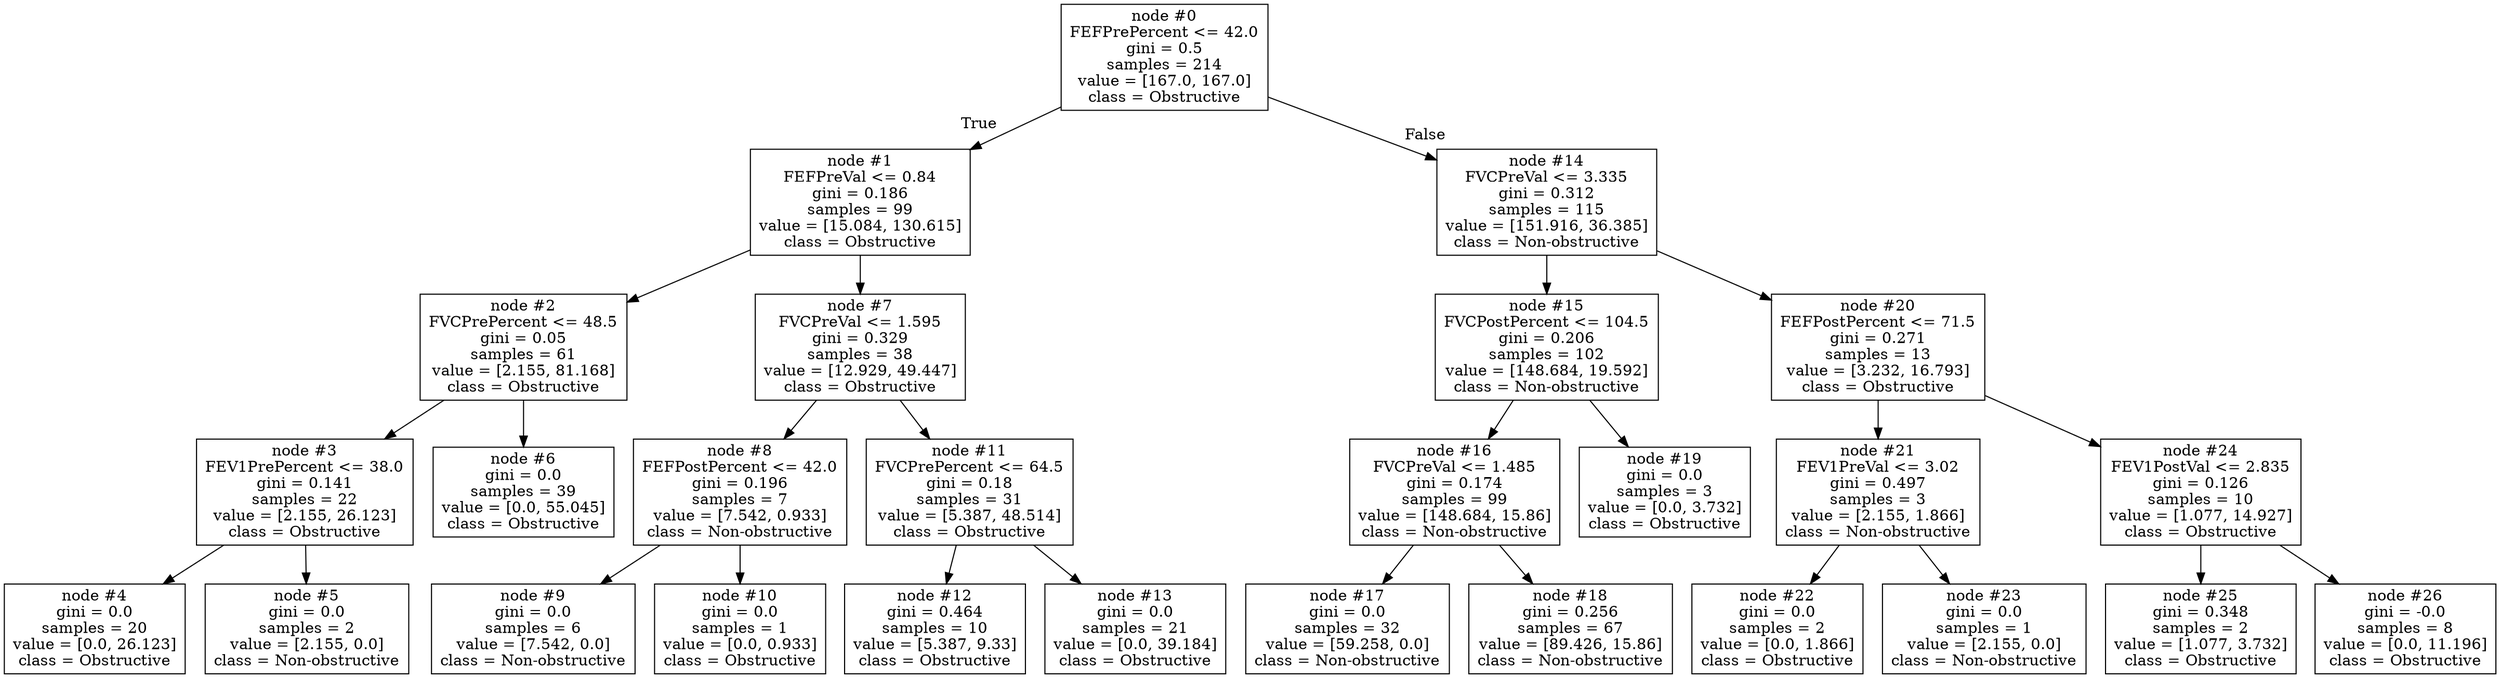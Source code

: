 digraph Tree {
node [shape=box] ;
0 [label="node #0\nFEFPrePercent <= 42.0\ngini = 0.5\nsamples = 214\nvalue = [167.0, 167.0]\nclass = Obstructive"] ;
1 [label="node #1\nFEFPreVal <= 0.84\ngini = 0.186\nsamples = 99\nvalue = [15.084, 130.615]\nclass = Obstructive"] ;
0 -> 1 [labeldistance=2.5, labelangle=45, headlabel="True"] ;
2 [label="node #2\nFVCPrePercent <= 48.5\ngini = 0.05\nsamples = 61\nvalue = [2.155, 81.168]\nclass = Obstructive"] ;
1 -> 2 ;
3 [label="node #3\nFEV1PrePercent <= 38.0\ngini = 0.141\nsamples = 22\nvalue = [2.155, 26.123]\nclass = Obstructive"] ;
2 -> 3 ;
4 [label="node #4\ngini = 0.0\nsamples = 20\nvalue = [0.0, 26.123]\nclass = Obstructive"] ;
3 -> 4 ;
5 [label="node #5\ngini = 0.0\nsamples = 2\nvalue = [2.155, 0.0]\nclass = Non-obstructive"] ;
3 -> 5 ;
6 [label="node #6\ngini = 0.0\nsamples = 39\nvalue = [0.0, 55.045]\nclass = Obstructive"] ;
2 -> 6 ;
7 [label="node #7\nFVCPreVal <= 1.595\ngini = 0.329\nsamples = 38\nvalue = [12.929, 49.447]\nclass = Obstructive"] ;
1 -> 7 ;
8 [label="node #8\nFEFPostPercent <= 42.0\ngini = 0.196\nsamples = 7\nvalue = [7.542, 0.933]\nclass = Non-obstructive"] ;
7 -> 8 ;
9 [label="node #9\ngini = 0.0\nsamples = 6\nvalue = [7.542, 0.0]\nclass = Non-obstructive"] ;
8 -> 9 ;
10 [label="node #10\ngini = 0.0\nsamples = 1\nvalue = [0.0, 0.933]\nclass = Obstructive"] ;
8 -> 10 ;
11 [label="node #11\nFVCPrePercent <= 64.5\ngini = 0.18\nsamples = 31\nvalue = [5.387, 48.514]\nclass = Obstructive"] ;
7 -> 11 ;
12 [label="node #12\ngini = 0.464\nsamples = 10\nvalue = [5.387, 9.33]\nclass = Obstructive"] ;
11 -> 12 ;
13 [label="node #13\ngini = 0.0\nsamples = 21\nvalue = [0.0, 39.184]\nclass = Obstructive"] ;
11 -> 13 ;
14 [label="node #14\nFVCPreVal <= 3.335\ngini = 0.312\nsamples = 115\nvalue = [151.916, 36.385]\nclass = Non-obstructive"] ;
0 -> 14 [labeldistance=2.5, labelangle=-45, headlabel="False"] ;
15 [label="node #15\nFVCPostPercent <= 104.5\ngini = 0.206\nsamples = 102\nvalue = [148.684, 19.592]\nclass = Non-obstructive"] ;
14 -> 15 ;
16 [label="node #16\nFVCPreVal <= 1.485\ngini = 0.174\nsamples = 99\nvalue = [148.684, 15.86]\nclass = Non-obstructive"] ;
15 -> 16 ;
17 [label="node #17\ngini = 0.0\nsamples = 32\nvalue = [59.258, 0.0]\nclass = Non-obstructive"] ;
16 -> 17 ;
18 [label="node #18\ngini = 0.256\nsamples = 67\nvalue = [89.426, 15.86]\nclass = Non-obstructive"] ;
16 -> 18 ;
19 [label="node #19\ngini = 0.0\nsamples = 3\nvalue = [0.0, 3.732]\nclass = Obstructive"] ;
15 -> 19 ;
20 [label="node #20\nFEFPostPercent <= 71.5\ngini = 0.271\nsamples = 13\nvalue = [3.232, 16.793]\nclass = Obstructive"] ;
14 -> 20 ;
21 [label="node #21\nFEV1PreVal <= 3.02\ngini = 0.497\nsamples = 3\nvalue = [2.155, 1.866]\nclass = Non-obstructive"] ;
20 -> 21 ;
22 [label="node #22\ngini = 0.0\nsamples = 2\nvalue = [0.0, 1.866]\nclass = Obstructive"] ;
21 -> 22 ;
23 [label="node #23\ngini = 0.0\nsamples = 1\nvalue = [2.155, 0.0]\nclass = Non-obstructive"] ;
21 -> 23 ;
24 [label="node #24\nFEV1PostVal <= 2.835\ngini = 0.126\nsamples = 10\nvalue = [1.077, 14.927]\nclass = Obstructive"] ;
20 -> 24 ;
25 [label="node #25\ngini = 0.348\nsamples = 2\nvalue = [1.077, 3.732]\nclass = Obstructive"] ;
24 -> 25 ;
26 [label="node #26\ngini = -0.0\nsamples = 8\nvalue = [0.0, 11.196]\nclass = Obstructive"] ;
24 -> 26 ;
}